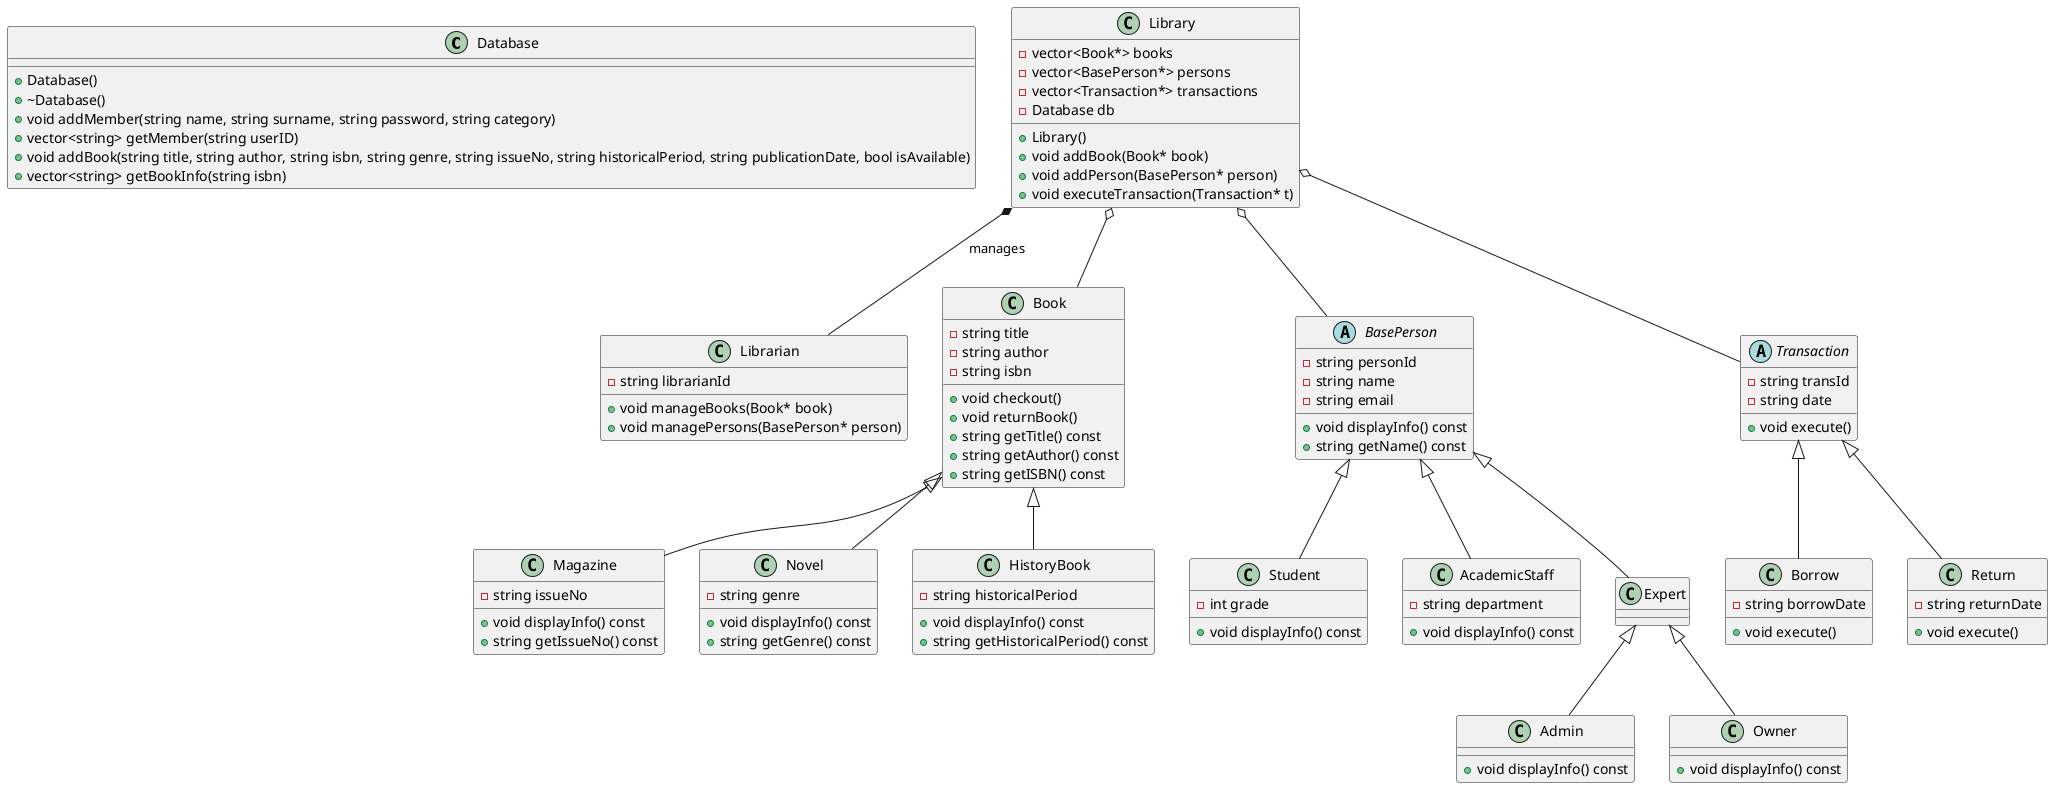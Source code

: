@startuml

class Database {
    + Database()
    + ~Database()
    + void addMember(string name, string surname, string password, string category)
    + vector<string> getMember(string userID)
    + void addBook(string title, string author, string isbn, string genre, string issueNo, string historicalPeriod, string publicationDate, bool isAvailable)
    + vector<string> getBookInfo(string isbn)
}


class Library {
    - vector<Book*> books
    - vector<BasePerson*> persons
    - vector<Transaction*> transactions
    - Database db
    + Library()
    + void addBook(Book* book)
    + void addPerson(BasePerson* person)
    + void executeTransaction(Transaction* t)
}

class Librarian {
    - string librarianId
    + void manageBooks(Book* book)
    + void managePersons(BasePerson* person)
}

Library *-- Librarian : manages
Library o-- Book
Library o-- BasePerson
Library o-- Transaction


abstract class BasePerson {
    - string personId
    - string name
    - string email
    + void displayInfo() const
    + string getName() const
}

class Student {
    - int grade
    + void displayInfo() const
}

class AcademicStaff {
    - string department
    + void displayInfo() const
}

BasePerson <|-- Student
BasePerson <|-- AcademicStaff


abstract class Transaction {
    - string transId
    - string date
    + void execute() 
}

class Borrow {
    - string borrowDate
    + void execute()
}

class Return {
    - string returnDate
    + void execute()
}

Transaction <|-- Borrow
Transaction <|-- Return

class Book {
    - string title
    - string author
    - string isbn
    + void checkout()
    + void returnBook()
    + string getTitle() const
    + string getAuthor() const
    + string getISBN() const
}

class Magazine {
    - string issueNo
    + void displayInfo() const
    + string getIssueNo() const
}

class Novel {
    - string genre
    + void displayInfo() const
    + string getGenre() const
}

class HistoryBook {
    - string historicalPeriod
    + void displayInfo() const
    + string getHistoricalPeriod() const
}

Book <|-- Magazine
Book <|-- Novel
Book <|-- HistoryBook

class Expert {
}

class Admin {
    + void displayInfo() const
}

class Owner {
    + void displayInfo() const
}

Expert <|-- Admin
Expert <|-- Owner

BasePerson <|-- Expert

@enduml